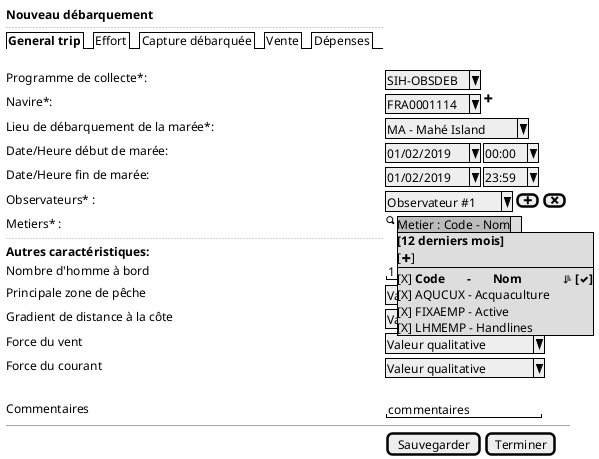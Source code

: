 @startsalt
{
  <b>Nouveau débarquement
  ..
  {/ <b>General trip | Effort | Capture débarquée | Vente | Dépenses }
  .
  Programme de collecte*:        | { ^SIH-OBSDEB^ }
  Navire*:                       | { ^FRA0001114^ | <&plus> }
  Lieu de débarquement de la marée*:     | { ^MA - Mahé Island^ }
  Date/Heure début de marée:     | { ^01/02/2019^ | ^00:00^ }
  Date/Heure fin de marée:       | { ^01/02/2019^ | ^23:59^ }
  Observateurs* :                | { ^Observateur #1^ | [<&plus>] | [<&x>]}
  Metiers* :                     | {
                                      <&magnifying-glass> {* Metier : Code - Nom
                                      Metier : Code - Nom | <b>[12 derniers mois] | [<&plus>] | - | [X] <b>Code       -       Nom             <&sort-ascending> [<&check>] | [X] AQUCUX - Acquaculture  | [X] FIXAEMP - Active | [X] LHMEMP - Handlines
                                      }
                                   }
  ..
  <b>Autres caractéristiques:
  Nombre d'homme à bord           | { "   1  " }
  Principale zone de pêche        | { ^Valeur qualitative^ }
  Gradient de distance à la côte  | { ^Valeur qualitative^ }
  Force du vent                   | { ^Valeur qualitative^ }
  Force du courant                | { ^Valeur qualitative^ }
  .
  Commentaires              | { "commentaires       "}

  -- | --

  .                          | {[Sauvegarder] | [Terminer]}
}
@endsalt
